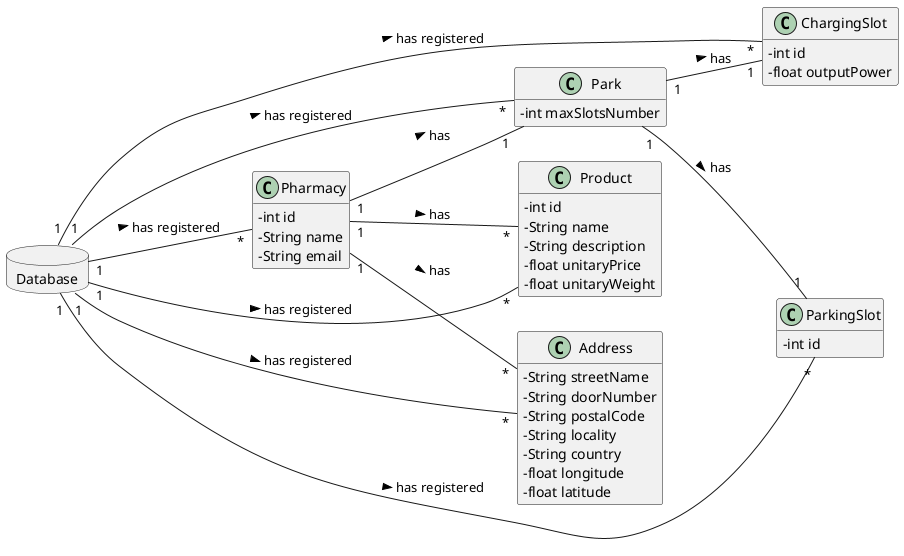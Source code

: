 @startuml
skinparam classAttributeIconSize 0
hide methods
left to right direction

database Database {
}

class Pharmacy{
-   int id
-   String name
-   String email
}

class Park{
-   int maxSlotsNumber
}

class ChargingSlot{
-   int id
-   float outputPower
}

class ParkingSlot{
-   int id
}

class Product{
-   int id
-   String name
-   String description
-   float unitaryPrice
-   float unitaryWeight
}

class Address{
-   String streetName
-   String doorNumber
-   String postalCode
-   String locality
-   String country
-   float longitude
-   float latitude
}

Database "1" -- "*" Pharmacy : has registered >
Database "1" -- "*" Address : has registered >
Database "1" -- "*" Park : has registered >
Database "1" -- "*" ChargingSlot : has registered >
Database "1" -- "*" ParkingSlot : has registered >
Database "1" -- "*" Product : has registered >
Pharmacy "1" -- "1" Park : has >
Pharmacy "1" -- "*" Product : has >
Pharmacy "1" -- "*" Address : has >
Park "1" -- "1" ChargingSlot : has >
Park "1" -- "1" ParkingSlot : has >
@enduml